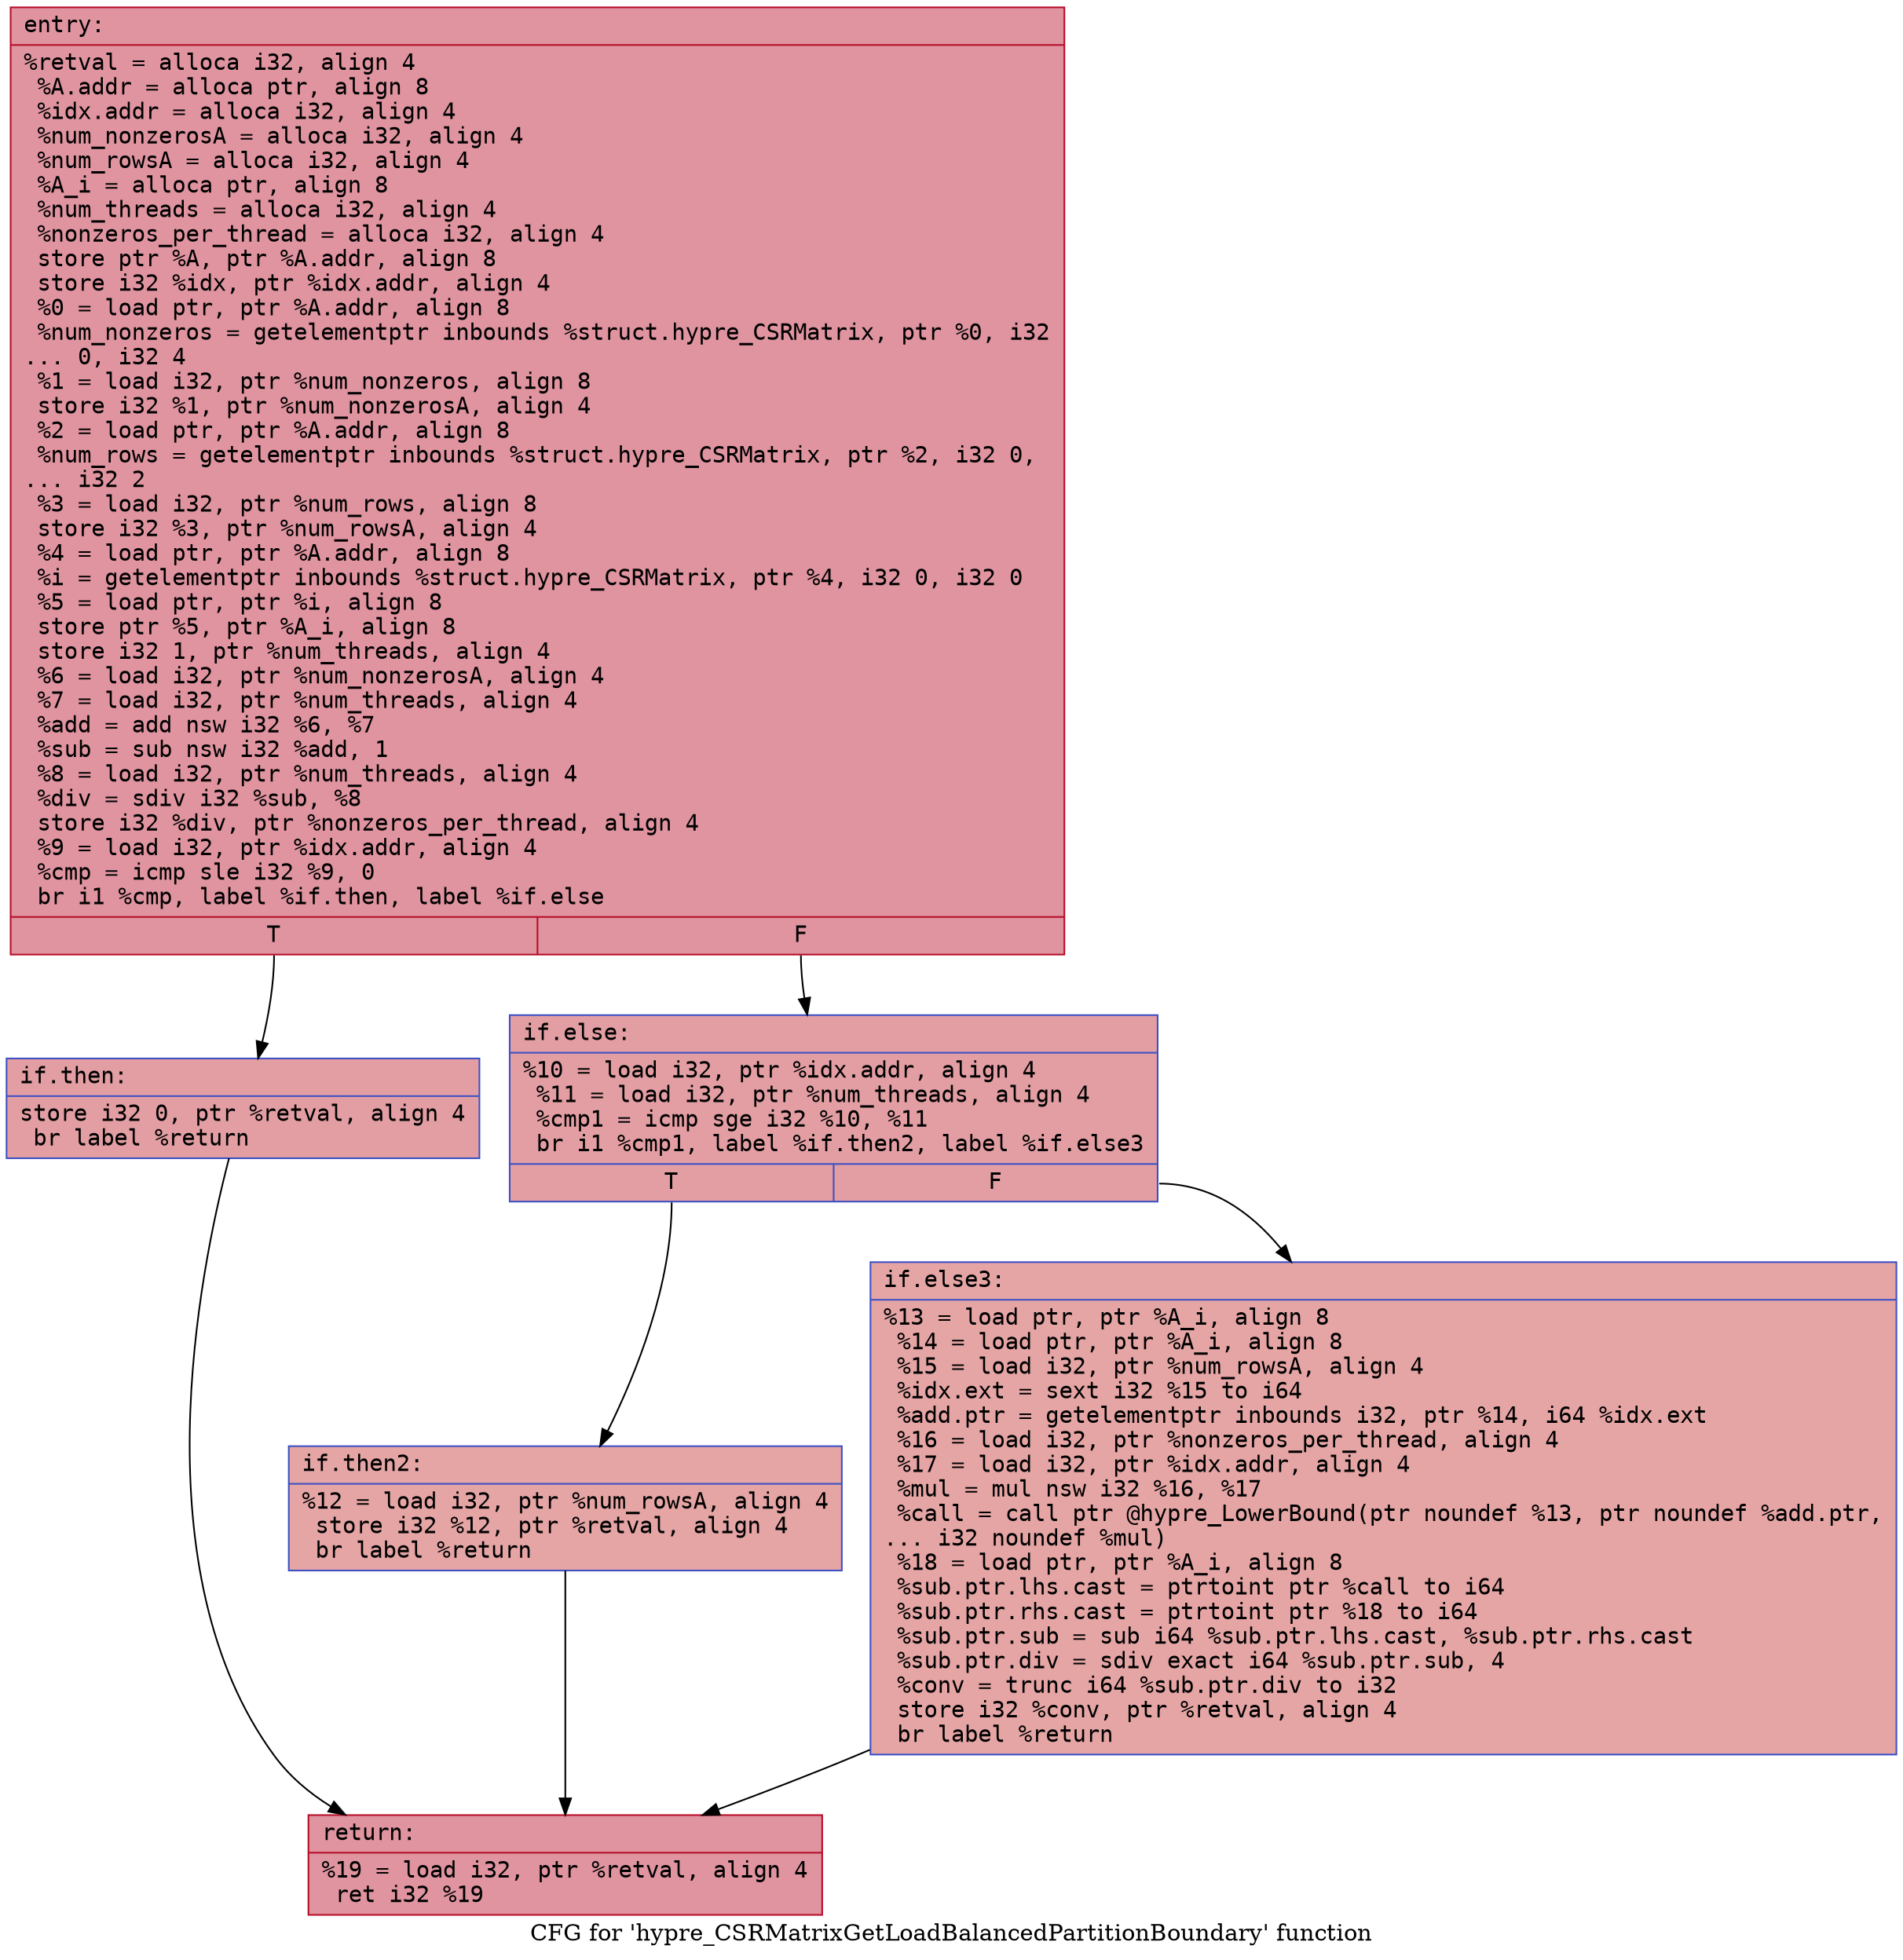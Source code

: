 digraph "CFG for 'hypre_CSRMatrixGetLoadBalancedPartitionBoundary' function" {
	label="CFG for 'hypre_CSRMatrixGetLoadBalancedPartitionBoundary' function";

	Node0x558241d5d1c0 [shape=record,color="#b70d28ff", style=filled, fillcolor="#b70d2870" fontname="Courier",label="{entry:\l|  %retval = alloca i32, align 4\l  %A.addr = alloca ptr, align 8\l  %idx.addr = alloca i32, align 4\l  %num_nonzerosA = alloca i32, align 4\l  %num_rowsA = alloca i32, align 4\l  %A_i = alloca ptr, align 8\l  %num_threads = alloca i32, align 4\l  %nonzeros_per_thread = alloca i32, align 4\l  store ptr %A, ptr %A.addr, align 8\l  store i32 %idx, ptr %idx.addr, align 4\l  %0 = load ptr, ptr %A.addr, align 8\l  %num_nonzeros = getelementptr inbounds %struct.hypre_CSRMatrix, ptr %0, i32\l... 0, i32 4\l  %1 = load i32, ptr %num_nonzeros, align 8\l  store i32 %1, ptr %num_nonzerosA, align 4\l  %2 = load ptr, ptr %A.addr, align 8\l  %num_rows = getelementptr inbounds %struct.hypre_CSRMatrix, ptr %2, i32 0,\l... i32 2\l  %3 = load i32, ptr %num_rows, align 8\l  store i32 %3, ptr %num_rowsA, align 4\l  %4 = load ptr, ptr %A.addr, align 8\l  %i = getelementptr inbounds %struct.hypre_CSRMatrix, ptr %4, i32 0, i32 0\l  %5 = load ptr, ptr %i, align 8\l  store ptr %5, ptr %A_i, align 8\l  store i32 1, ptr %num_threads, align 4\l  %6 = load i32, ptr %num_nonzerosA, align 4\l  %7 = load i32, ptr %num_threads, align 4\l  %add = add nsw i32 %6, %7\l  %sub = sub nsw i32 %add, 1\l  %8 = load i32, ptr %num_threads, align 4\l  %div = sdiv i32 %sub, %8\l  store i32 %div, ptr %nonzeros_per_thread, align 4\l  %9 = load i32, ptr %idx.addr, align 4\l  %cmp = icmp sle i32 %9, 0\l  br i1 %cmp, label %if.then, label %if.else\l|{<s0>T|<s1>F}}"];
	Node0x558241d5d1c0:s0 -> Node0x558241d360b0[tooltip="entry -> if.then\nProbability 50.00%" ];
	Node0x558241d5d1c0:s1 -> Node0x558241d36120[tooltip="entry -> if.else\nProbability 50.00%" ];
	Node0x558241d360b0 [shape=record,color="#3d50c3ff", style=filled, fillcolor="#be242e70" fontname="Courier",label="{if.then:\l|  store i32 0, ptr %retval, align 4\l  br label %return\l}"];
	Node0x558241d360b0 -> Node0x558241d362e0[tooltip="if.then -> return\nProbability 100.00%" ];
	Node0x558241d36120 [shape=record,color="#3d50c3ff", style=filled, fillcolor="#be242e70" fontname="Courier",label="{if.else:\l|  %10 = load i32, ptr %idx.addr, align 4\l  %11 = load i32, ptr %num_threads, align 4\l  %cmp1 = icmp sge i32 %10, %11\l  br i1 %cmp1, label %if.then2, label %if.else3\l|{<s0>T|<s1>F}}"];
	Node0x558241d36120:s0 -> Node0x558241d36570[tooltip="if.else -> if.then2\nProbability 50.00%" ];
	Node0x558241d36120:s1 -> Node0x558241d365c0[tooltip="if.else -> if.else3\nProbability 50.00%" ];
	Node0x558241d36570 [shape=record,color="#3d50c3ff", style=filled, fillcolor="#c5333470" fontname="Courier",label="{if.then2:\l|  %12 = load i32, ptr %num_rowsA, align 4\l  store i32 %12, ptr %retval, align 4\l  br label %return\l}"];
	Node0x558241d36570 -> Node0x558241d362e0[tooltip="if.then2 -> return\nProbability 100.00%" ];
	Node0x558241d365c0 [shape=record,color="#3d50c3ff", style=filled, fillcolor="#c5333470" fontname="Courier",label="{if.else3:\l|  %13 = load ptr, ptr %A_i, align 8\l  %14 = load ptr, ptr %A_i, align 8\l  %15 = load i32, ptr %num_rowsA, align 4\l  %idx.ext = sext i32 %15 to i64\l  %add.ptr = getelementptr inbounds i32, ptr %14, i64 %idx.ext\l  %16 = load i32, ptr %nonzeros_per_thread, align 4\l  %17 = load i32, ptr %idx.addr, align 4\l  %mul = mul nsw i32 %16, %17\l  %call = call ptr @hypre_LowerBound(ptr noundef %13, ptr noundef %add.ptr,\l... i32 noundef %mul)\l  %18 = load ptr, ptr %A_i, align 8\l  %sub.ptr.lhs.cast = ptrtoint ptr %call to i64\l  %sub.ptr.rhs.cast = ptrtoint ptr %18 to i64\l  %sub.ptr.sub = sub i64 %sub.ptr.lhs.cast, %sub.ptr.rhs.cast\l  %sub.ptr.div = sdiv exact i64 %sub.ptr.sub, 4\l  %conv = trunc i64 %sub.ptr.div to i32\l  store i32 %conv, ptr %retval, align 4\l  br label %return\l}"];
	Node0x558241d365c0 -> Node0x558241d362e0[tooltip="if.else3 -> return\nProbability 100.00%" ];
	Node0x558241d362e0 [shape=record,color="#b70d28ff", style=filled, fillcolor="#b70d2870" fontname="Courier",label="{return:\l|  %19 = load i32, ptr %retval, align 4\l  ret i32 %19\l}"];
}
